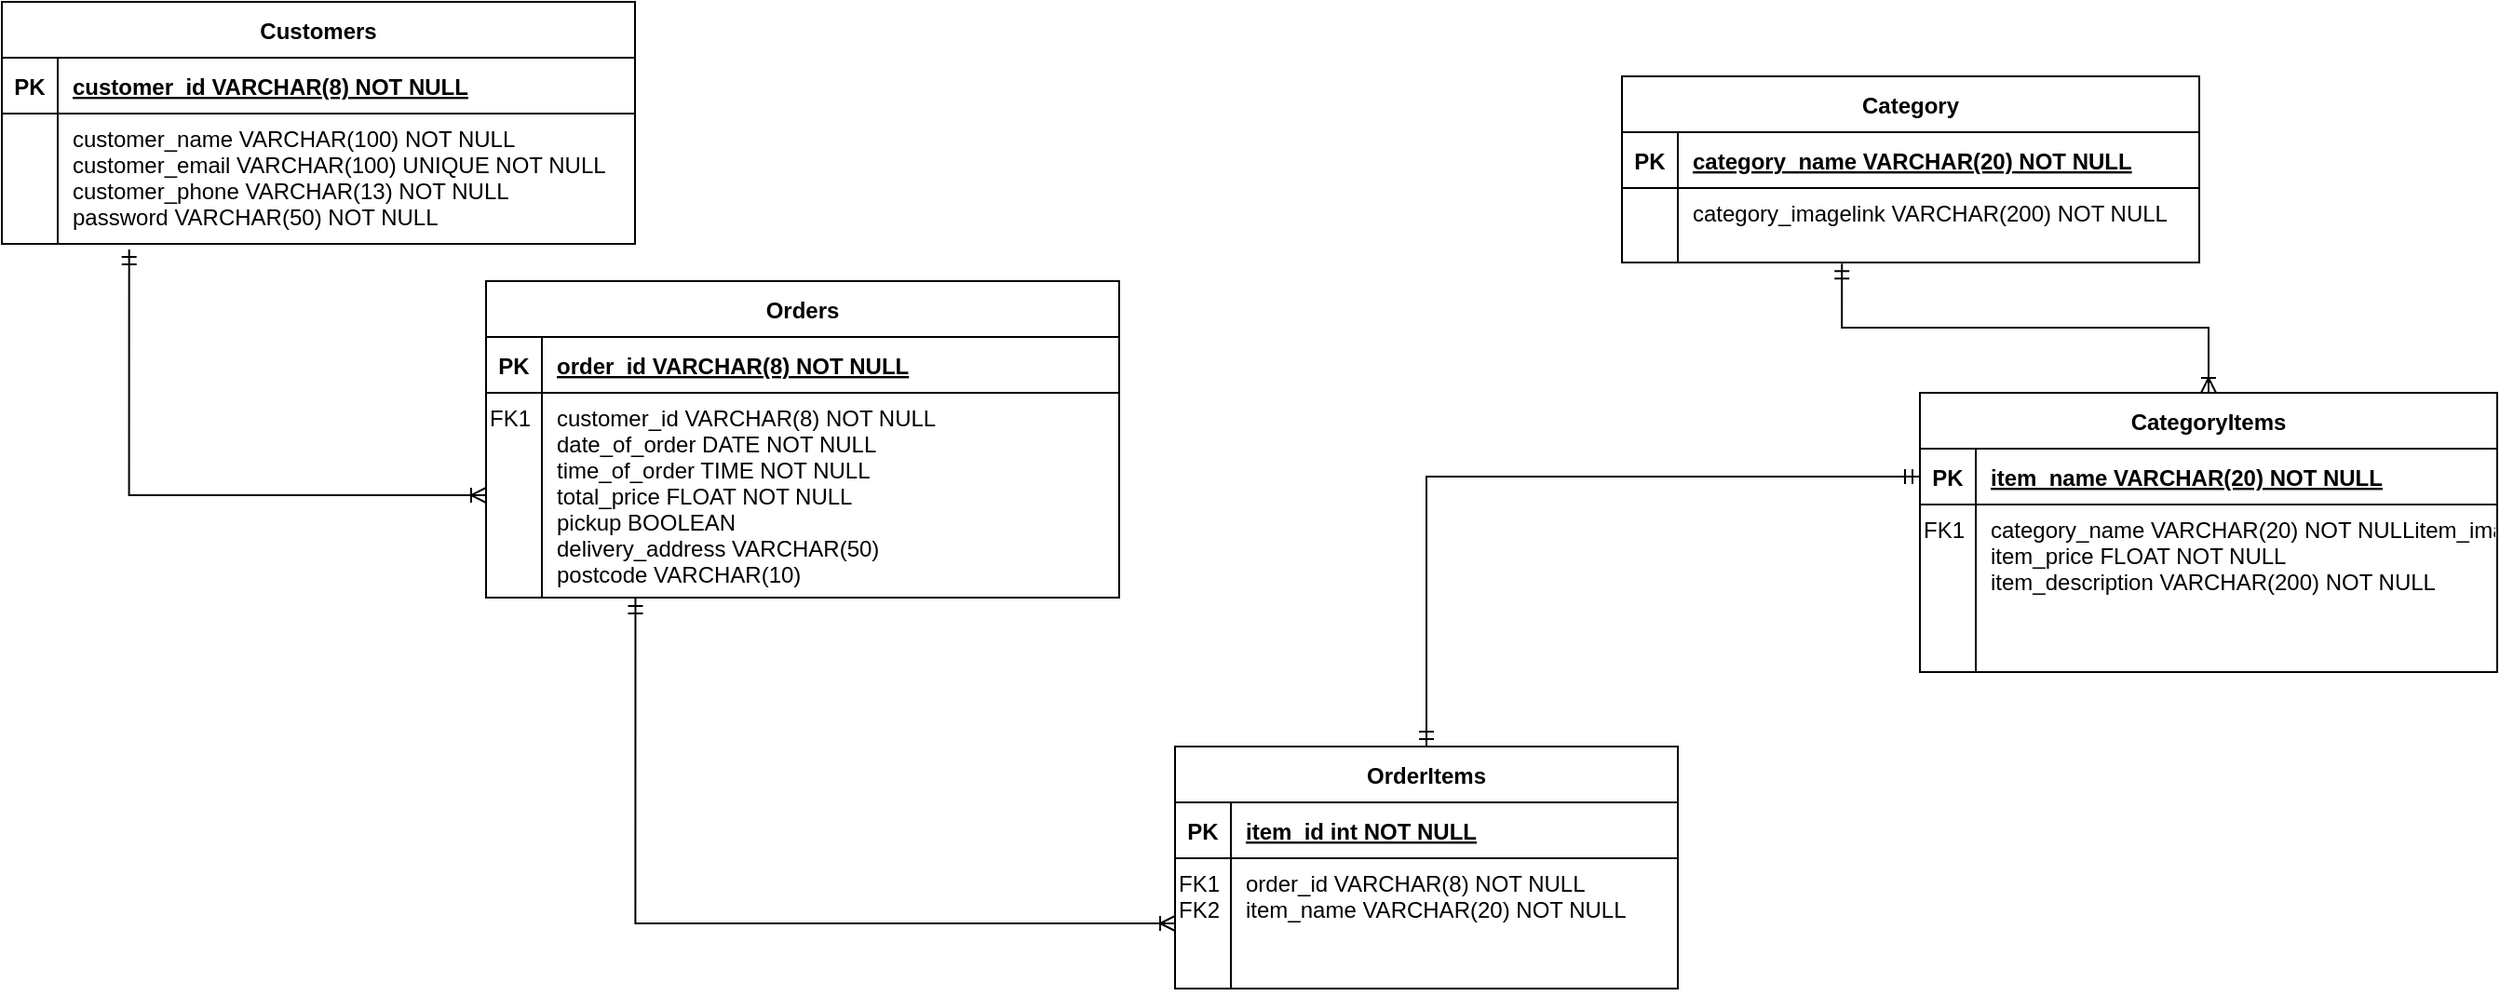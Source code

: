 <mxfile version="26.1.1">
  <diagram id="R2lEEEUBdFMjLlhIrx00" name="Page-1">
    <mxGraphModel dx="1500" dy="807" grid="1" gridSize="10" guides="1" tooltips="1" connect="1" arrows="1" fold="1" page="1" pageScale="1" pageWidth="850" pageHeight="1100" math="0" shadow="0" extFonts="Permanent Marker^https://fonts.googleapis.com/css?family=Permanent+Marker">
      <root>
        <mxCell id="0" />
        <mxCell id="1" parent="0" />
        <mxCell id="wtpToilsvw7PbRJpI9s8-1" value="Customers" style="shape=table;startSize=30;container=1;collapsible=1;childLayout=tableLayout;fixedRows=1;rowLines=0;fontStyle=1;align=center;resizeLast=1;" vertex="1" parent="1">
          <mxGeometry x="10" y="10" width="340" height="130" as="geometry" />
        </mxCell>
        <mxCell id="wtpToilsvw7PbRJpI9s8-2" value="" style="shape=partialRectangle;collapsible=0;dropTarget=0;pointerEvents=0;fillColor=none;points=[[0,0.5],[1,0.5]];portConstraint=eastwest;top=0;left=0;right=0;bottom=1;" vertex="1" parent="wtpToilsvw7PbRJpI9s8-1">
          <mxGeometry y="30" width="340" height="30" as="geometry" />
        </mxCell>
        <mxCell id="wtpToilsvw7PbRJpI9s8-3" value="PK" style="shape=partialRectangle;overflow=hidden;connectable=0;fillColor=none;top=0;left=0;bottom=0;right=0;fontStyle=1;" vertex="1" parent="wtpToilsvw7PbRJpI9s8-2">
          <mxGeometry width="30" height="30" as="geometry">
            <mxRectangle width="30" height="30" as="alternateBounds" />
          </mxGeometry>
        </mxCell>
        <mxCell id="wtpToilsvw7PbRJpI9s8-4" value="customer_id VARCHAR(8) NOT NULL " style="shape=partialRectangle;overflow=hidden;connectable=0;fillColor=none;top=0;left=0;bottom=0;right=0;align=left;spacingLeft=6;fontStyle=5;" vertex="1" parent="wtpToilsvw7PbRJpI9s8-2">
          <mxGeometry x="30" width="310" height="30" as="geometry">
            <mxRectangle width="310" height="30" as="alternateBounds" />
          </mxGeometry>
        </mxCell>
        <mxCell id="wtpToilsvw7PbRJpI9s8-5" value="" style="shape=partialRectangle;collapsible=0;dropTarget=0;pointerEvents=0;fillColor=none;points=[[0,0.5],[1,0.5]];portConstraint=eastwest;top=0;left=0;right=0;bottom=0;align=left;" vertex="1" parent="wtpToilsvw7PbRJpI9s8-1">
          <mxGeometry y="60" width="340" height="70" as="geometry" />
        </mxCell>
        <mxCell id="wtpToilsvw7PbRJpI9s8-6" value="" style="shape=partialRectangle;overflow=hidden;connectable=0;fillColor=none;top=0;left=0;bottom=0;right=0;" vertex="1" parent="wtpToilsvw7PbRJpI9s8-5">
          <mxGeometry width="30" height="70" as="geometry">
            <mxRectangle width="30" height="70" as="alternateBounds" />
          </mxGeometry>
        </mxCell>
        <mxCell id="wtpToilsvw7PbRJpI9s8-7" value="customer_name VARCHAR(100) NOT NULL&#xa;customer_email VARCHAR(100) UNIQUE NOT NULL&#xa;customer_phone VARCHAR(13) NOT NULL&#xa;password VARCHAR(50) NOT NULL&#xa;&#xa;" style="shape=partialRectangle;overflow=hidden;connectable=0;fillColor=none;top=0;left=0;bottom=0;right=0;align=left;spacingLeft=6;verticalAlign=top;" vertex="1" parent="wtpToilsvw7PbRJpI9s8-5">
          <mxGeometry x="30" width="310" height="70" as="geometry">
            <mxRectangle width="310" height="70" as="alternateBounds" />
          </mxGeometry>
        </mxCell>
        <mxCell id="wtpToilsvw7PbRJpI9s8-8" value="Orders" style="shape=table;startSize=30;container=1;collapsible=1;childLayout=tableLayout;fixedRows=1;rowLines=0;fontStyle=1;align=center;resizeLast=1;" vertex="1" parent="1">
          <mxGeometry x="270" y="160" width="340" height="170" as="geometry" />
        </mxCell>
        <mxCell id="wtpToilsvw7PbRJpI9s8-9" value="" style="shape=partialRectangle;collapsible=0;dropTarget=0;pointerEvents=0;fillColor=none;points=[[0,0.5],[1,0.5]];portConstraint=eastwest;top=0;left=0;right=0;bottom=1;" vertex="1" parent="wtpToilsvw7PbRJpI9s8-8">
          <mxGeometry y="30" width="340" height="30" as="geometry" />
        </mxCell>
        <mxCell id="wtpToilsvw7PbRJpI9s8-10" value="PK" style="shape=partialRectangle;overflow=hidden;connectable=0;fillColor=none;top=0;left=0;bottom=0;right=0;fontStyle=1;" vertex="1" parent="wtpToilsvw7PbRJpI9s8-9">
          <mxGeometry width="30" height="30" as="geometry">
            <mxRectangle width="30" height="30" as="alternateBounds" />
          </mxGeometry>
        </mxCell>
        <mxCell id="wtpToilsvw7PbRJpI9s8-11" value="order_id VARCHAR(8) NOT NULL" style="shape=partialRectangle;overflow=hidden;connectable=0;fillColor=none;top=0;left=0;bottom=0;right=0;align=left;spacingLeft=6;fontStyle=5;" vertex="1" parent="wtpToilsvw7PbRJpI9s8-9">
          <mxGeometry x="30" width="310" height="30" as="geometry">
            <mxRectangle width="310" height="30" as="alternateBounds" />
          </mxGeometry>
        </mxCell>
        <mxCell id="wtpToilsvw7PbRJpI9s8-12" value="" style="shape=partialRectangle;collapsible=0;dropTarget=0;pointerEvents=0;fillColor=none;points=[[0,0.5],[1,0.5]];portConstraint=eastwest;top=0;left=0;right=0;bottom=0;align=left;" vertex="1" parent="wtpToilsvw7PbRJpI9s8-8">
          <mxGeometry y="60" width="340" height="110" as="geometry" />
        </mxCell>
        <mxCell id="wtpToilsvw7PbRJpI9s8-13" value="FK1" style="shape=partialRectangle;overflow=hidden;connectable=0;fillColor=none;top=0;left=0;bottom=0;right=0;align=left;verticalAlign=top;" vertex="1" parent="wtpToilsvw7PbRJpI9s8-12">
          <mxGeometry width="30" height="110" as="geometry">
            <mxRectangle width="30" height="110" as="alternateBounds" />
          </mxGeometry>
        </mxCell>
        <mxCell id="wtpToilsvw7PbRJpI9s8-14" value="customer_id VARCHAR(8) NOT NULL&#xa;date_of_order DATE NOT NULL&#xa;time_of_order TIME NOT NULL&#xa;total_price FLOAT NOT NULL&#xa;pickup BOOLEAN&#xa;delivery_address VARCHAR(50)&#xa;postcode VARCHAR(10)&#xa;" style="shape=partialRectangle;overflow=hidden;connectable=0;fillColor=none;top=0;left=0;bottom=0;right=0;align=left;spacingLeft=6;verticalAlign=top;" vertex="1" parent="wtpToilsvw7PbRJpI9s8-12">
          <mxGeometry x="30" width="310" height="110" as="geometry">
            <mxRectangle width="310" height="110" as="alternateBounds" />
          </mxGeometry>
        </mxCell>
        <mxCell id="wtpToilsvw7PbRJpI9s8-15" style="edgeStyle=orthogonalEdgeStyle;rounded=0;orthogonalLoop=1;jettySize=auto;html=1;exitX=0;exitY=0.5;exitDx=0;exitDy=0;entryX=0.201;entryY=1.043;entryDx=0;entryDy=0;entryPerimeter=0;endArrow=ERmandOne;endFill=0;startArrow=ERoneToMany;startFill=0;" edge="1" parent="1" source="wtpToilsvw7PbRJpI9s8-12" target="wtpToilsvw7PbRJpI9s8-5">
          <mxGeometry relative="1" as="geometry">
            <Array as="points">
              <mxPoint x="78" y="275" />
            </Array>
          </mxGeometry>
        </mxCell>
        <mxCell id="wtpToilsvw7PbRJpI9s8-16" value="OrderItems" style="shape=table;startSize=30;container=1;collapsible=1;childLayout=tableLayout;fixedRows=1;rowLines=0;fontStyle=1;align=center;resizeLast=1;" vertex="1" parent="1">
          <mxGeometry x="640" y="410" width="270" height="130" as="geometry" />
        </mxCell>
        <mxCell id="wtpToilsvw7PbRJpI9s8-17" value="" style="shape=partialRectangle;collapsible=0;dropTarget=0;pointerEvents=0;fillColor=none;points=[[0,0.5],[1,0.5]];portConstraint=eastwest;top=0;left=0;right=0;bottom=1;" vertex="1" parent="wtpToilsvw7PbRJpI9s8-16">
          <mxGeometry y="30" width="270" height="30" as="geometry" />
        </mxCell>
        <mxCell id="wtpToilsvw7PbRJpI9s8-18" value="PK" style="shape=partialRectangle;overflow=hidden;connectable=0;fillColor=none;top=0;left=0;bottom=0;right=0;fontStyle=1;" vertex="1" parent="wtpToilsvw7PbRJpI9s8-17">
          <mxGeometry width="30" height="30" as="geometry">
            <mxRectangle width="30" height="30" as="alternateBounds" />
          </mxGeometry>
        </mxCell>
        <mxCell id="wtpToilsvw7PbRJpI9s8-19" value="item_id int NOT NULL" style="shape=partialRectangle;overflow=hidden;connectable=0;fillColor=none;top=0;left=0;bottom=0;right=0;align=left;spacingLeft=6;fontStyle=5;" vertex="1" parent="wtpToilsvw7PbRJpI9s8-17">
          <mxGeometry x="30" width="240" height="30" as="geometry">
            <mxRectangle width="240" height="30" as="alternateBounds" />
          </mxGeometry>
        </mxCell>
        <mxCell id="wtpToilsvw7PbRJpI9s8-20" value="" style="shape=partialRectangle;collapsible=0;dropTarget=0;pointerEvents=0;fillColor=none;points=[[0,0.5],[1,0.5]];portConstraint=eastwest;top=0;left=0;right=0;bottom=0;align=left;" vertex="1" parent="wtpToilsvw7PbRJpI9s8-16">
          <mxGeometry y="60" width="270" height="70" as="geometry" />
        </mxCell>
        <mxCell id="wtpToilsvw7PbRJpI9s8-21" value="FK1&#xa;FK2" style="shape=partialRectangle;overflow=hidden;connectable=0;fillColor=none;top=0;left=0;bottom=0;right=0;align=left;verticalAlign=top;" vertex="1" parent="wtpToilsvw7PbRJpI9s8-20">
          <mxGeometry width="30" height="70" as="geometry">
            <mxRectangle width="30" height="70" as="alternateBounds" />
          </mxGeometry>
        </mxCell>
        <mxCell id="wtpToilsvw7PbRJpI9s8-22" value="order_id VARCHAR(8) NOT NULL&#xa;item_name VARCHAR(20) NOT NULL" style="shape=partialRectangle;overflow=hidden;connectable=0;fillColor=none;top=0;left=0;bottom=0;right=0;align=left;spacingLeft=6;verticalAlign=top;" vertex="1" parent="wtpToilsvw7PbRJpI9s8-20">
          <mxGeometry x="30" width="240" height="70" as="geometry">
            <mxRectangle width="240" height="70" as="alternateBounds" />
          </mxGeometry>
        </mxCell>
        <mxCell id="wtpToilsvw7PbRJpI9s8-23" style="edgeStyle=orthogonalEdgeStyle;rounded=0;orthogonalLoop=1;jettySize=auto;html=1;exitX=0;exitY=0.5;exitDx=0;exitDy=0;entryX=0.236;entryY=1.005;entryDx=0;entryDy=0;entryPerimeter=0;endArrow=ERmandOne;endFill=0;startArrow=ERoneToMany;startFill=0;" edge="1" parent="1" source="wtpToilsvw7PbRJpI9s8-20" target="wtpToilsvw7PbRJpI9s8-12">
          <mxGeometry relative="1" as="geometry" />
        </mxCell>
        <mxCell id="wtpToilsvw7PbRJpI9s8-24" value="Category" style="shape=table;startSize=30;container=1;collapsible=1;childLayout=tableLayout;fixedRows=1;rowLines=0;fontStyle=1;align=center;resizeLast=1;" vertex="1" parent="1">
          <mxGeometry x="880" y="50" width="310" height="100" as="geometry" />
        </mxCell>
        <mxCell id="wtpToilsvw7PbRJpI9s8-25" value="" style="shape=partialRectangle;collapsible=0;dropTarget=0;pointerEvents=0;fillColor=none;points=[[0,0.5],[1,0.5]];portConstraint=eastwest;top=0;left=0;right=0;bottom=1;" vertex="1" parent="wtpToilsvw7PbRJpI9s8-24">
          <mxGeometry y="30" width="310" height="30" as="geometry" />
        </mxCell>
        <mxCell id="wtpToilsvw7PbRJpI9s8-26" value="PK" style="shape=partialRectangle;overflow=hidden;connectable=0;fillColor=none;top=0;left=0;bottom=0;right=0;fontStyle=1;" vertex="1" parent="wtpToilsvw7PbRJpI9s8-25">
          <mxGeometry width="30" height="30" as="geometry">
            <mxRectangle width="30" height="30" as="alternateBounds" />
          </mxGeometry>
        </mxCell>
        <mxCell id="wtpToilsvw7PbRJpI9s8-27" value="category_name VARCHAR(20) NOT NULL" style="shape=partialRectangle;overflow=hidden;connectable=0;fillColor=none;top=0;left=0;bottom=0;right=0;align=left;spacingLeft=6;fontStyle=5;" vertex="1" parent="wtpToilsvw7PbRJpI9s8-25">
          <mxGeometry x="30" width="280" height="30" as="geometry">
            <mxRectangle width="280" height="30" as="alternateBounds" />
          </mxGeometry>
        </mxCell>
        <mxCell id="wtpToilsvw7PbRJpI9s8-28" value="" style="shape=partialRectangle;collapsible=0;dropTarget=0;pointerEvents=0;fillColor=none;points=[[0,0.5],[1,0.5]];portConstraint=eastwest;top=0;left=0;right=0;bottom=0;align=left;" vertex="1" parent="wtpToilsvw7PbRJpI9s8-24">
          <mxGeometry y="60" width="310" height="40" as="geometry" />
        </mxCell>
        <mxCell id="wtpToilsvw7PbRJpI9s8-29" value="" style="shape=partialRectangle;overflow=hidden;connectable=0;fillColor=none;top=0;left=0;bottom=0;right=0;align=left;verticalAlign=top;" vertex="1" parent="wtpToilsvw7PbRJpI9s8-28">
          <mxGeometry width="30" height="40" as="geometry">
            <mxRectangle width="30" height="40" as="alternateBounds" />
          </mxGeometry>
        </mxCell>
        <mxCell id="wtpToilsvw7PbRJpI9s8-30" value="category_imagelink VARCHAR(200) NOT NULL" style="shape=partialRectangle;overflow=hidden;connectable=0;fillColor=none;top=0;left=0;bottom=0;right=0;align=left;spacingLeft=6;verticalAlign=top;" vertex="1" parent="wtpToilsvw7PbRJpI9s8-28">
          <mxGeometry x="30" width="280" height="40" as="geometry">
            <mxRectangle width="280" height="40" as="alternateBounds" />
          </mxGeometry>
        </mxCell>
        <mxCell id="wtpToilsvw7PbRJpI9s8-31" value="CategoryItems" style="shape=table;startSize=30;container=1;collapsible=1;childLayout=tableLayout;fixedRows=1;rowLines=0;fontStyle=1;align=center;resizeLast=1;" vertex="1" parent="1">
          <mxGeometry x="1040" y="220" width="310" height="150" as="geometry" />
        </mxCell>
        <mxCell id="wtpToilsvw7PbRJpI9s8-32" value="" style="shape=partialRectangle;collapsible=0;dropTarget=0;pointerEvents=0;fillColor=none;points=[[0,0.5],[1,0.5]];portConstraint=eastwest;top=0;left=0;right=0;bottom=1;" vertex="1" parent="wtpToilsvw7PbRJpI9s8-31">
          <mxGeometry y="30" width="310" height="30" as="geometry" />
        </mxCell>
        <mxCell id="wtpToilsvw7PbRJpI9s8-33" value="PK" style="shape=partialRectangle;overflow=hidden;connectable=0;fillColor=none;top=0;left=0;bottom=0;right=0;fontStyle=1;" vertex="1" parent="wtpToilsvw7PbRJpI9s8-32">
          <mxGeometry width="30" height="30" as="geometry">
            <mxRectangle width="30" height="30" as="alternateBounds" />
          </mxGeometry>
        </mxCell>
        <mxCell id="wtpToilsvw7PbRJpI9s8-34" value="item_name VARCHAR(20) NOT NULL" style="shape=partialRectangle;overflow=hidden;connectable=0;fillColor=none;top=0;left=0;bottom=0;right=0;align=left;spacingLeft=6;fontStyle=5;" vertex="1" parent="wtpToilsvw7PbRJpI9s8-32">
          <mxGeometry x="30" width="280" height="30" as="geometry">
            <mxRectangle width="280" height="30" as="alternateBounds" />
          </mxGeometry>
        </mxCell>
        <mxCell id="wtpToilsvw7PbRJpI9s8-35" value="" style="shape=partialRectangle;collapsible=0;dropTarget=0;pointerEvents=0;fillColor=none;points=[[0,0.5],[1,0.5]];portConstraint=eastwest;top=0;left=0;right=0;bottom=0;align=left;" vertex="1" parent="wtpToilsvw7PbRJpI9s8-31">
          <mxGeometry y="60" width="310" height="90" as="geometry" />
        </mxCell>
        <mxCell id="wtpToilsvw7PbRJpI9s8-36" value="FK1" style="shape=partialRectangle;overflow=hidden;connectable=0;fillColor=none;top=0;left=0;bottom=0;right=0;align=left;verticalAlign=top;" vertex="1" parent="wtpToilsvw7PbRJpI9s8-35">
          <mxGeometry width="30" height="90" as="geometry">
            <mxRectangle width="30" height="90" as="alternateBounds" />
          </mxGeometry>
        </mxCell>
        <mxCell id="wtpToilsvw7PbRJpI9s8-37" value="category_name VARCHAR(20) NOT NULLitem_imagelink VARCHAR(200) NOT NULL&#xa;item_price FLOAT NOT NULL&#xa;item_description VARCHAR(200) NOT NULL" style="shape=partialRectangle;overflow=hidden;connectable=0;fillColor=none;top=0;left=0;bottom=0;right=0;align=left;spacingLeft=6;verticalAlign=top;" vertex="1" parent="wtpToilsvw7PbRJpI9s8-35">
          <mxGeometry x="30" width="280" height="90" as="geometry">
            <mxRectangle width="280" height="90" as="alternateBounds" />
          </mxGeometry>
        </mxCell>
        <mxCell id="wtpToilsvw7PbRJpI9s8-38" style="edgeStyle=orthogonalEdgeStyle;rounded=0;orthogonalLoop=1;jettySize=auto;html=1;exitX=0.5;exitY=0;exitDx=0;exitDy=0;entryX=0.381;entryY=1.015;entryDx=0;entryDy=0;entryPerimeter=0;endArrow=ERmandOne;endFill=0;startArrow=ERoneToMany;startFill=0;" edge="1" parent="1" source="wtpToilsvw7PbRJpI9s8-31" target="wtpToilsvw7PbRJpI9s8-28">
          <mxGeometry relative="1" as="geometry" />
        </mxCell>
        <mxCell id="wtpToilsvw7PbRJpI9s8-39" style="edgeStyle=orthogonalEdgeStyle;rounded=0;orthogonalLoop=1;jettySize=auto;html=1;exitX=0;exitY=0.5;exitDx=0;exitDy=0;entryX=0.5;entryY=0;entryDx=0;entryDy=0;endArrow=ERmandOne;endFill=0;startArrow=ERmandOne;startFill=0;" edge="1" parent="1" source="wtpToilsvw7PbRJpI9s8-32" target="wtpToilsvw7PbRJpI9s8-16">
          <mxGeometry relative="1" as="geometry" />
        </mxCell>
      </root>
    </mxGraphModel>
  </diagram>
</mxfile>
